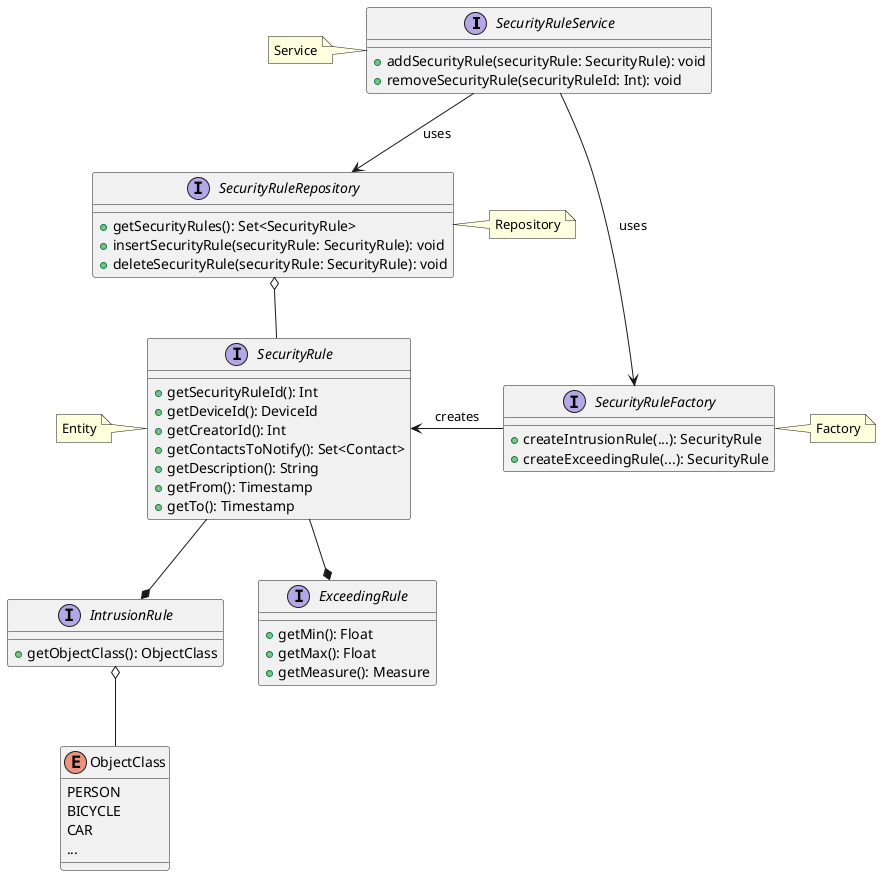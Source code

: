 @startuml

!startsub SecurityRuleRoot

interface SecurityRuleService {
  + addSecurityRule(securityRule: SecurityRule): void
  + removeSecurityRule(securityRuleId: Int): void
}
!endsub SecurityRuleRoot
note left of SecurityRuleService: Service
SecurityRuleService --> SecurityRuleRepository : uses
SecurityRuleService --> SecurityRuleFactory : uses

interface SecurityRuleRepository {
  + getSecurityRules(): Set<SecurityRule>
  + insertSecurityRule(securityRule: SecurityRule): void
  + deleteSecurityRule(securityRule: SecurityRule): void
}
note left of SecurityRuleRepository : Repository
SecurityRuleRepository o-- SecurityRule


interface SecurityRule {
  + getSecurityRuleId(): Int
  + getDeviceId(): DeviceId
  + getCreatorId(): Int
  + getContactsToNotify(): Set<Contact>
  + getDescription(): String
  + getFrom(): Timestamp
  + getTo(): Timestamp
}
note left of SecurityRule: Entity

interface SecurityRuleFactory {
  + createIntrusionRule(...): SecurityRule
  + createExceedingRule(...): SecurityRule
}
note right of SecurityRuleFactory : Factory
SecurityRuleFactory -left-> SecurityRule : creates

interface IntrusionRule {
  + getObjectClass(): ObjectClass
}
IntrusionRule o-- ObjectClass

interface ExceedingRule {
  + getMin(): Float
  + getMax(): Float
  + getMeasure(): Measure
}

enum ObjectClass {
  PERSON
  BICYCLE
  CAR
  ...
}



SecurityRule --* ExceedingRule
SecurityRule --* IntrusionRule


@enduml

